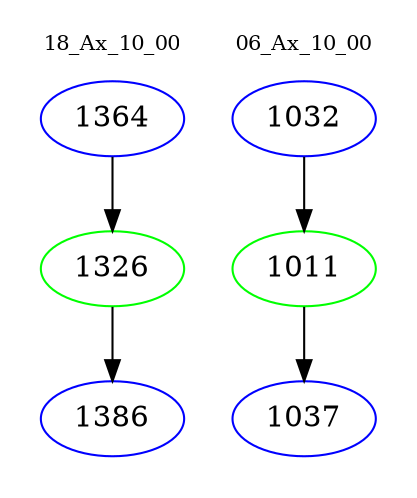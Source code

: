 digraph{
subgraph cluster_0 {
color = white
label = "18_Ax_10_00";
fontsize=10;
T0_1364 [label="1364", color="blue"]
T0_1364 -> T0_1326 [color="black"]
T0_1326 [label="1326", color="green"]
T0_1326 -> T0_1386 [color="black"]
T0_1386 [label="1386", color="blue"]
}
subgraph cluster_1 {
color = white
label = "06_Ax_10_00";
fontsize=10;
T1_1032 [label="1032", color="blue"]
T1_1032 -> T1_1011 [color="black"]
T1_1011 [label="1011", color="green"]
T1_1011 -> T1_1037 [color="black"]
T1_1037 [label="1037", color="blue"]
}
}
